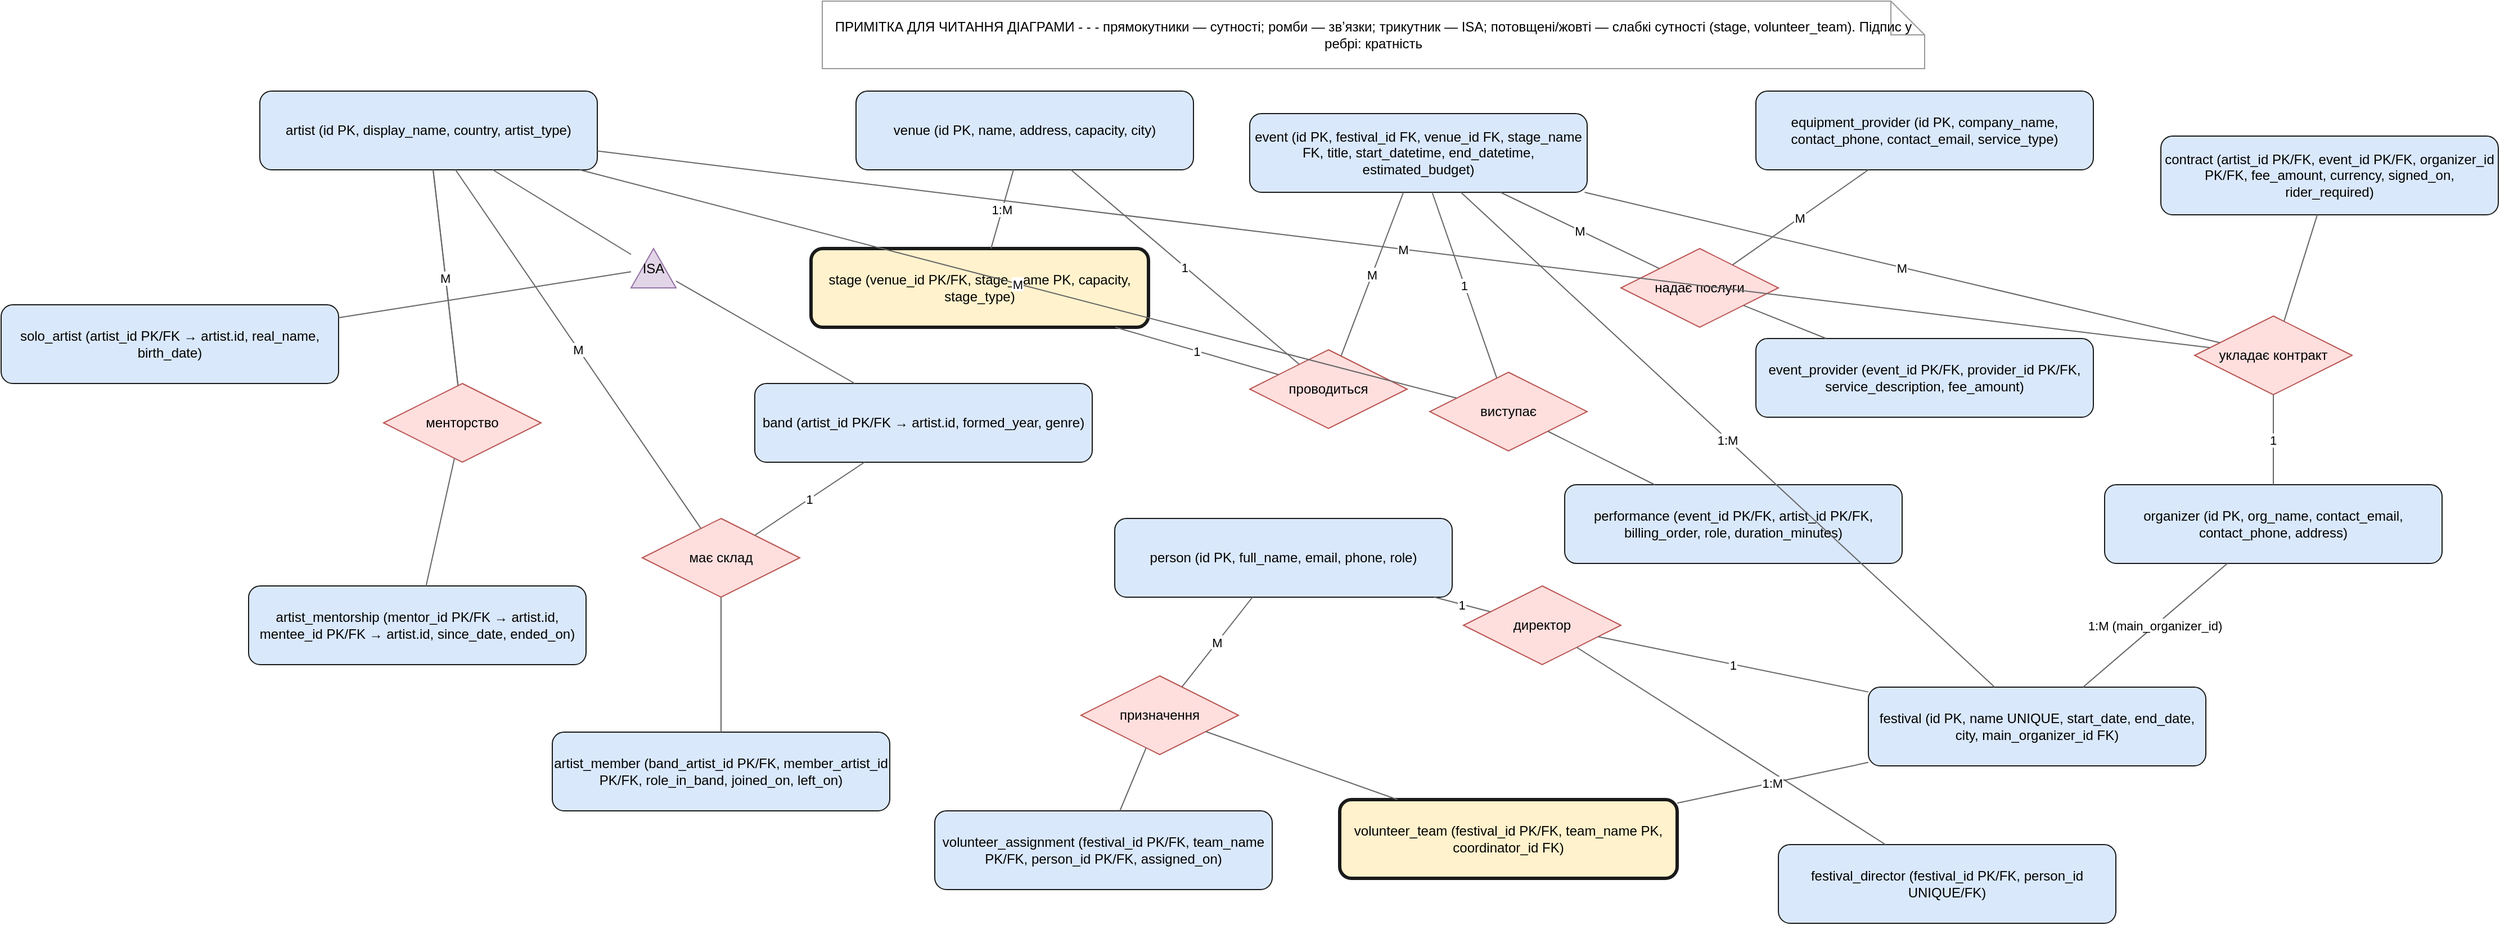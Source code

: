 <mxfile version="28.2.0" pages="2">
  <diagram id="festival_er" name="festival_db ER">
    <mxGraphModel dx="5151" dy="1624" grid="1" gridSize="10" guides="1" tooltips="1" connect="1" arrows="1" fold="1" page="1" pageScale="1" pageWidth="2200" pageHeight="1600" math="0" shadow="0">
      <root>
        <mxCell id="0" value="" />
        <mxCell id="1" value="" parent="0" />
        <mxCell id="3" value="artist (id PK, display_name, country, artist_type)" style="shape=rectangle;rounded=1;whiteSpace=wrap;glass=0;strokeColor=#1a1a1a;fillColor=#dae8fc;" parent="1" vertex="1">
          <mxGeometry x="-150" y="90" width="300" height="70" as="geometry" />
        </mxCell>
        <mxCell id="4" value="solo_artist (artist_id PK/FK → artist.id, real_name, birth_date)" style="shape=rectangle;rounded=1;whiteSpace=wrap;glass=0;strokeColor=#1a1a1a;fillColor=#dae8fc;" parent="1" vertex="1">
          <mxGeometry x="-380" y="280" width="300" height="70" as="geometry" />
        </mxCell>
        <mxCell id="5" value="band (artist_id PK/FK → artist.id, formed_year, genre)" style="shape=rectangle;rounded=1;whiteSpace=wrap;glass=0;strokeColor=#1a1a1a;fillColor=#dae8fc;" parent="1" vertex="1">
          <mxGeometry x="290" y="350" width="300" height="70" as="geometry" />
        </mxCell>
        <mxCell id="6" value="venue (id PK, name, address, capacity, city)" style="shape=rectangle;rounded=1;whiteSpace=wrap;glass=0;strokeColor=#1a1a1a;fillColor=#dae8fc;" parent="1" vertex="1">
          <mxGeometry x="380" y="90" width="300" height="70" as="geometry" />
        </mxCell>
        <mxCell id="7" value="stage (venue_id PK/FK, stage_name PK, capacity, stage_type)" style="shape=rectangle;rounded=1;whiteSpace=wrap;glass=0;strokeColor=#1a1a1a;fillColor=#fff2cc;strokeWidth=3;" parent="1" vertex="1">
          <mxGeometry x="340" y="230" width="300" height="70" as="geometry" />
        </mxCell>
        <mxCell id="8" value="event (id PK, festival_id FK, venue_id FK, stage_name FK, title, start_datetime, end_datetime, estimated_budget)" style="shape=rectangle;rounded=1;whiteSpace=wrap;glass=0;strokeColor=#1a1a1a;fillColor=#dae8fc;" parent="1" vertex="1">
          <mxGeometry x="730" y="110" width="300" height="70" as="geometry" />
        </mxCell>
        <mxCell id="9" value="equipment_provider (id PK, company_name, contact_phone, contact_email, service_type)" style="shape=rectangle;rounded=1;whiteSpace=wrap;glass=0;strokeColor=#1a1a1a;fillColor=#dae8fc;" parent="1" vertex="1">
          <mxGeometry x="1180" y="90" width="300" height="70" as="geometry" />
        </mxCell>
        <mxCell id="10" value="organizer (id PK, org_name, contact_email, contact_phone, address)" style="shape=rectangle;rounded=1;whiteSpace=wrap;glass=0;strokeColor=#1a1a1a;fillColor=#dae8fc;" parent="1" vertex="1">
          <mxGeometry x="1490" y="440" width="300" height="70" as="geometry" />
        </mxCell>
        <mxCell id="11" value="contract (artist_id PK/FK, event_id PK/FK, organizer_id PK/FK, fee_amount, currency, signed_on, rider_required)" style="shape=rectangle;rounded=1;whiteSpace=wrap;glass=0;strokeColor=#1a1a1a;fillColor=#dae8fc;" parent="1" vertex="1">
          <mxGeometry x="1540" y="130" width="300" height="70" as="geometry" />
        </mxCell>
        <mxCell id="12" value="performance (event_id PK/FK, artist_id PK/FK, billing_order, role, duration_minutes)" style="shape=rectangle;rounded=1;whiteSpace=wrap;glass=0;strokeColor=#1a1a1a;fillColor=#dae8fc;" parent="1" vertex="1">
          <mxGeometry x="1010" y="440" width="300" height="70" as="geometry" />
        </mxCell>
        <mxCell id="13" value="event_provider (event_id PK/FK, provider_id PK/FK, service_description, fee_amount)" style="shape=rectangle;rounded=1;whiteSpace=wrap;glass=0;strokeColor=#1a1a1a;fillColor=#dae8fc;" parent="1" vertex="1">
          <mxGeometry x="1180" y="310" width="300" height="70" as="geometry" />
        </mxCell>
        <mxCell id="14" value="festival (id PK, name UNIQUE, start_date, end_date, city, main_organizer_id FK)" style="shape=rectangle;rounded=1;whiteSpace=wrap;glass=0;strokeColor=#1a1a1a;fillColor=#dae8fc;" parent="1" vertex="1">
          <mxGeometry x="1280" y="620" width="300" height="70" as="geometry" />
        </mxCell>
        <mxCell id="15" value="person (id PK, full_name, email, phone, role)" style="shape=rectangle;rounded=1;whiteSpace=wrap;glass=0;strokeColor=#1a1a1a;fillColor=#dae8fc;" parent="1" vertex="1">
          <mxGeometry x="610" y="470" width="300" height="70" as="geometry" />
        </mxCell>
        <mxCell id="16" value="festival_director (festival_id PK/FK, person_id UNIQUE/FK)" style="shape=rectangle;rounded=1;whiteSpace=wrap;glass=0;strokeColor=#1a1a1a;fillColor=#dae8fc;" parent="1" vertex="1">
          <mxGeometry x="1200" y="760" width="300" height="70" as="geometry" />
        </mxCell>
        <mxCell id="17" value="volunteer_team (festival_id PK/FK, team_name PK, coordinator_id FK)" style="shape=rectangle;rounded=1;whiteSpace=wrap;glass=0;strokeColor=#1a1a1a;fillColor=#fff2cc;strokeWidth=3;" parent="1" vertex="1">
          <mxGeometry x="810" y="720" width="300" height="70" as="geometry" />
        </mxCell>
        <mxCell id="18" value="volunteer_assignment (festival_id PK/FK, team_name PK/FK, person_id PK/FK, assigned_on)" style="shape=rectangle;rounded=1;whiteSpace=wrap;glass=0;strokeColor=#1a1a1a;fillColor=#dae8fc;" parent="1" vertex="1">
          <mxGeometry x="450" y="730" width="300" height="70" as="geometry" />
        </mxCell>
        <mxCell id="19" value="artist_member (band_artist_id PK/FK, member_artist_id PK/FK, role_in_band, joined_on, left_on)" style="shape=rectangle;rounded=1;whiteSpace=wrap;glass=0;strokeColor=#1a1a1a;fillColor=#dae8fc;" parent="1" vertex="1">
          <mxGeometry x="110" y="660" width="300" height="70" as="geometry" />
        </mxCell>
        <mxCell id="20" value="artist_mentorship (mentor_id PK/FK → artist.id, mentee_id PK/FK → artist.id, since_date, ended_on)" style="shape=rectangle;rounded=1;whiteSpace=wrap;glass=0;strokeColor=#1a1a1a;fillColor=#dae8fc;" parent="1" vertex="1">
          <mxGeometry x="-160" y="530" width="300" height="70" as="geometry" />
        </mxCell>
        <mxCell id="21" value="ISA" style="shape=triangle;direction=north;whiteSpace=wrap;fillColor=#e1d5e7;strokeColor=#9673a6;" parent="1" vertex="1">
          <mxGeometry x="180" y="230" width="40" height="35" as="geometry" />
        </mxCell>
        <mxCell id="22" value="проводиться" style="shape=rhombus;perimeter=rhombusPerimeter;whiteSpace=wrap;fillColor=#ffdede;strokeColor=#b85450;" parent="1" vertex="1">
          <mxGeometry x="730" y="320" width="140" height="70" as="geometry" />
        </mxCell>
        <mxCell id="23" value="виступає" style="shape=rhombus;perimeter=rhombusPerimeter;whiteSpace=wrap;fillColor=#ffdede;strokeColor=#b85450;" parent="1" vertex="1">
          <mxGeometry x="890" y="340" width="140" height="70" as="geometry" />
        </mxCell>
        <mxCell id="24" value="надає послуги" style="shape=rhombus;perimeter=rhombusPerimeter;whiteSpace=wrap;fillColor=#ffdede;strokeColor=#b85450;" parent="1" vertex="1">
          <mxGeometry x="1060" y="230" width="140" height="70" as="geometry" />
        </mxCell>
        <mxCell id="25" value="укладає контракт" style="shape=rhombus;perimeter=rhombusPerimeter;whiteSpace=wrap;fillColor=#ffdede;strokeColor=#b85450;" parent="1" vertex="1">
          <mxGeometry x="1570" y="290" width="140" height="70" as="geometry" />
        </mxCell>
        <mxCell id="26" value="менторство" style="shape=rhombus;perimeter=rhombusPerimeter;whiteSpace=wrap;fillColor=#ffdede;strokeColor=#b85450;" parent="1" vertex="1">
          <mxGeometry x="-40" y="350" width="140" height="70" as="geometry" />
        </mxCell>
        <mxCell id="27" value="директор" style="shape=rhombus;perimeter=rhombusPerimeter;whiteSpace=wrap;fillColor=#ffdede;strokeColor=#b85450;" parent="1" vertex="1">
          <mxGeometry x="920" y="530" width="140" height="70" as="geometry" />
        </mxCell>
        <mxCell id="28" value="призначення" style="shape=rhombus;perimeter=rhombusPerimeter;whiteSpace=wrap;fillColor=#ffdede;strokeColor=#b85450;" parent="1" vertex="1">
          <mxGeometry x="580" y="610" width="140" height="70" as="geometry" />
        </mxCell>
        <mxCell id="29" value="має склад" style="shape=rhombus;perimeter=rhombusPerimeter;whiteSpace=wrap;fillColor=#ffdede;strokeColor=#b85450;" parent="1" vertex="1">
          <mxGeometry x="190" y="470" width="140" height="70" as="geometry" />
        </mxCell>
        <mxCell id="30" value="" style="endArrow=none;startArrow=none;strokeColor=#666666;" parent="1" source="3" target="21" edge="1">
          <mxGeometry relative="1" as="geometry" />
        </mxCell>
        <mxCell id="31" value="" style="endArrow=none;startArrow=none;strokeColor=#666666;" parent="1" source="21" target="4" edge="1">
          <mxGeometry relative="1" as="geometry" />
        </mxCell>
        <mxCell id="32" value="" style="endArrow=none;startArrow=none;strokeColor=#666666;" parent="1" source="21" target="5" edge="1">
          <mxGeometry relative="1" as="geometry" />
        </mxCell>
        <mxCell id="33" value="M" style="endArrow=none;startArrow=none;strokeColor=#666666;" parent="1" source="8" target="22" edge="1">
          <mxGeometry relative="1" as="geometry" />
        </mxCell>
        <mxCell id="34" value="1" style="endArrow=none;startArrow=none;strokeColor=#666666;" parent="1" source="22" target="7" edge="1">
          <mxGeometry relative="1" as="geometry" />
        </mxCell>
        <mxCell id="35" value="1" style="endArrow=none;startArrow=none;strokeColor=#666666;" parent="1" source="22" target="6" edge="1">
          <mxGeometry relative="1" as="geometry" />
        </mxCell>
        <mxCell id="36" value="1" style="endArrow=none;startArrow=none;strokeColor=#666666;" parent="1" source="8" target="23" edge="1">
          <mxGeometry relative="1" as="geometry" />
        </mxCell>
        <mxCell id="37" value="M" style="endArrow=none;startArrow=none;strokeColor=#666666;" parent="1" source="23" target="3" edge="1">
          <mxGeometry relative="1" as="geometry" />
        </mxCell>
        <mxCell id="38" value="" style="endArrow=none;startArrow=none;strokeColor=#666666;" parent="1" source="23" target="12" edge="1">
          <mxGeometry relative="1" as="geometry" />
        </mxCell>
        <mxCell id="39" value="M" style="endArrow=none;startArrow=none;strokeColor=#666666;" parent="1" source="8" target="24" edge="1">
          <mxGeometry relative="1" as="geometry" />
        </mxCell>
        <mxCell id="40" value="M" style="endArrow=none;startArrow=none;strokeColor=#666666;" parent="1" source="24" target="9" edge="1">
          <mxGeometry relative="1" as="geometry" />
        </mxCell>
        <mxCell id="41" value="" style="endArrow=none;startArrow=none;strokeColor=#666666;" parent="1" source="24" target="13" edge="1">
          <mxGeometry relative="1" as="geometry" />
        </mxCell>
        <mxCell id="42" value="M" style="endArrow=none;startArrow=none;strokeColor=#666666;" parent="1" source="3" target="25" edge="1">
          <mxGeometry relative="1" as="geometry" />
        </mxCell>
        <mxCell id="43" value="M" style="endArrow=none;startArrow=none;strokeColor=#666666;" parent="1" source="8" target="25" edge="1">
          <mxGeometry relative="1" as="geometry" />
        </mxCell>
        <mxCell id="44" value="1" style="endArrow=none;startArrow=none;strokeColor=#666666;" parent="1" source="10" target="25" edge="1">
          <mxGeometry relative="1" as="geometry" />
        </mxCell>
        <mxCell id="45" value="" style="endArrow=none;startArrow=none;strokeColor=#666666;" parent="1" source="25" target="11" edge="1">
          <mxGeometry relative="1" as="geometry" />
        </mxCell>
        <mxCell id="46" value="1" style="endArrow=none;startArrow=none;strokeColor=#666666;" parent="1" source="14" target="27" edge="1">
          <mxGeometry relative="1" as="geometry" />
        </mxCell>
        <mxCell id="47" value="1" style="endArrow=none;startArrow=none;strokeColor=#666666;" parent="1" source="27" target="15" edge="1">
          <mxGeometry relative="1" as="geometry" />
        </mxCell>
        <mxCell id="48" value="" style="endArrow=none;startArrow=none;strokeColor=#666666;" parent="1" source="27" target="16" edge="1">
          <mxGeometry relative="1" as="geometry" />
        </mxCell>
        <mxCell id="49" value="1:M" style="endArrow=none;startArrow=none;strokeColor=#666666;" parent="1" source="14" target="17" edge="1">
          <mxGeometry relative="1" as="geometry" />
        </mxCell>
        <mxCell id="50" value="" style="endArrow=none;startArrow=none;strokeColor=#666666;" parent="1" source="17" target="28" edge="1">
          <mxGeometry relative="1" as="geometry" />
        </mxCell>
        <mxCell id="51" value="M" style="endArrow=none;startArrow=none;strokeColor=#666666;" parent="1" source="28" target="15" edge="1">
          <mxGeometry relative="1" as="geometry" />
        </mxCell>
        <mxCell id="52" value="" style="endArrow=none;startArrow=none;strokeColor=#666666;" parent="1" source="28" target="18" edge="1">
          <mxGeometry relative="1" as="geometry" />
        </mxCell>
        <mxCell id="53" value="1" style="endArrow=none;startArrow=none;strokeColor=#666666;" parent="1" source="5" target="29" edge="1">
          <mxGeometry relative="1" as="geometry" />
        </mxCell>
        <mxCell id="54" value="" style="endArrow=none;startArrow=none;strokeColor=#666666;" parent="1" source="29" target="19" edge="1">
          <mxGeometry relative="1" as="geometry" />
        </mxCell>
        <mxCell id="55" value="M" style="endArrow=none;startArrow=none;strokeColor=#666666;" parent="1" source="29" target="3" edge="1">
          <mxGeometry relative="1" as="geometry" />
        </mxCell>
        <mxCell id="56" value="1" style="endArrow=none;startArrow=none;strokeColor=#666666;" parent="1" source="3" target="26" edge="1">
          <mxGeometry relative="1" as="geometry" />
        </mxCell>
        <mxCell id="57" value="" style="endArrow=none;startArrow=none;strokeColor=#666666;" parent="1" source="26" target="20" edge="1">
          <mxGeometry relative="1" as="geometry" />
        </mxCell>
        <mxCell id="58" value="M" style="endArrow=none;startArrow=none;strokeColor=#666666;" parent="1" source="26" target="3" edge="1">
          <mxGeometry relative="1" as="geometry" />
        </mxCell>
        <mxCell id="59" value="1:M (main_organizer_id)" style="endArrow=none;startArrow=none;strokeColor=#666666;" parent="1" source="10" target="14" edge="1">
          <mxGeometry relative="1" as="geometry" />
        </mxCell>
        <mxCell id="60" value="1:M" style="endArrow=none;startArrow=none;strokeColor=#666666;" parent="1" source="14" target="8" edge="1">
          <mxGeometry relative="1" as="geometry" />
        </mxCell>
        <mxCell id="61" value="1:M" style="endArrow=none;startArrow=none;strokeColor=#666666;" parent="1" source="6" target="7" edge="1">
          <mxGeometry relative="1" as="geometry" />
        </mxCell>
        <mxCell id="62" value="ПРИМІТКА ДЛЯ ЧИТАННЯ ДІАГРАМИ - - - прямокутники — сутності; ромби — звʼязки; трикутник — ISA; потовщені/жовті — слабкі сутності (stage, volunteer_team). Підпис у ребрі: кратність" style="shape=note;whiteSpace=wrap;fillColor=#ffffff;strokeColor=#999999;" parent="1" vertex="1">
          <mxGeometry x="350" y="10" width="980" height="60" as="geometry" />
        </mxCell>
      </root>
    </mxGraphModel>
  </diagram>
  <diagram id="Y1_I8pDZqnMT322Xc2PK" name="МІЙ-варіант -2">
    <mxGraphModel dx="2066" dy="1137" grid="1" gridSize="10" guides="1" tooltips="1" connect="1" arrows="1" fold="1" page="1" pageScale="1" pageWidth="827" pageHeight="1169" math="0" shadow="0">
      <root>
        <mxCell id="0" />
        <mxCell id="1" parent="0" />
        <mxCell id="G8_TUxfOAaP_bL-17mgX-1" value="&lt;&lt;b&gt;organizer&lt;/b&gt;&gt;&lt;br/&gt;* id&lt;br/&gt;org_name (U)&lt;br/&gt;contact_email&lt;br/&gt;contact_phone&lt;br/&gt;address" style="rounded=1;whiteSpace=wrap;html=1;fillColor=#6a00ff;strokeColor=#3700CC;fontColor=#ffffff;" parent="1" vertex="1">
          <mxGeometry x="1810" y="600" width="270" height="200" as="geometry" />
        </mxCell>
        <mxCell id="G8_TUxfOAaP_bL-17mgX-2" value="&lt;&lt;b&gt;person&lt;/b&gt;&gt;&lt;br/&gt;* id&lt;br/&gt;full_name&lt;br/&gt;email&lt;br/&gt;phone&lt;br/&gt;role (ENUM person_role)" style="rounded=1;whiteSpace=wrap;html=1;fillColor=#6a00ff;strokeColor=#3700CC;fontColor=#ffffff;" parent="1" vertex="1">
          <mxGeometry x="270" y="1350" width="270" height="200" as="geometry" />
        </mxCell>
        <mxCell id="G8_TUxfOAaP_bL-17mgX-3" value="&lt;&lt;b&gt;festival&lt;/b&gt;&gt;&lt;br/&gt;* id&lt;br/&gt;name (U)&lt;br/&gt;start_date&lt;br/&gt;end_date&lt;br/&gt;city&lt;br/&gt;main_organizer_id (FK→organizer.id)" style="rounded=1;whiteSpace=wrap;html=1;fillColor=#6a00ff;strokeColor=#3700CC;fontColor=#ffffff;" parent="1" vertex="1">
          <mxGeometry x="1260" y="930" width="270" height="200" as="geometry" />
        </mxCell>
        <mxCell id="G8_TUxfOAaP_bL-17mgX-4" value="&lt;&lt;b&gt;festival_director&lt;/b&gt;&gt;&lt;br/&gt;* festival_id (PK/FK→festival.id)&lt;br/&gt;person_id (U, FK→person.id)" style="rounded=1;whiteSpace=wrap;html=1;fillColor=#6a00ff;strokeColor=#3700CC;fontColor=#ffffff;" parent="1" vertex="1">
          <mxGeometry x="870" y="1510" width="270" height="140" as="geometry" />
        </mxCell>
        <mxCell id="G8_TUxfOAaP_bL-17mgX-5" value="&lt;&lt;b&gt;venue&lt;/b&gt;&gt;&lt;br/&gt;* id&lt;br/&gt;name&lt;br/&gt;address&lt;br/&gt;capacity&lt;br/&gt;city" style="rounded=1;whiteSpace=wrap;html=1;fillColor=#6a00ff;fontColor=#ffffff;strokeColor=#3700CC;" parent="1" vertex="1">
          <mxGeometry x="1250" y="1210" width="270" height="200" as="geometry" />
        </mxCell>
        <mxCell id="G8_TUxfOAaP_bL-17mgX-6" value="&lt;&lt;b&gt;event&lt;/b&gt;&gt;&lt;br/&gt;* id&lt;br/&gt;festival_id (FK→festival.id)&lt;br/&gt;venue_id (FK→venue.id)&lt;br/&gt;stage_name (FK part→stage)&lt;br/&gt;title&lt;br/&gt;start_datetime&lt;br/&gt;end_datetime&lt;br/&gt;estimated_budget" style="rounded=1;whiteSpace=wrap;html=1;fillColor=#6a00ff;strokeColor=#3700CC;fontColor=#ffffff;" parent="1" vertex="1">
          <mxGeometry x="1810" y="1120" width="270" height="200" as="geometry" />
        </mxCell>
        <mxCell id="G8_TUxfOAaP_bL-17mgX-7" value="&lt;&lt;b&gt;artist&lt;/b&gt;&gt;&lt;br/&gt;* id&lt;br/&gt;display_name&lt;br/&gt;country&lt;br/&gt;artist_type (ENUM artist_type)" style="rounded=1;whiteSpace=wrap;html=1;fillColor=#6a00ff;strokeColor=#3700CC;fontColor=#ffffff;" parent="1" vertex="1">
          <mxGeometry x="1960" y="1614" width="270" height="140" as="geometry" />
        </mxCell>
        <mxCell id="G8_TUxfOAaP_bL-17mgX-8" value="&lt;&lt;b&gt;solo_artist&lt;/b&gt;&gt;&lt;br/&gt;* artist_id (PK/FK→artist.id)&lt;br/&gt;real_name&lt;br/&gt;birth_date" style="rounded=1;whiteSpace=wrap;html=1;fillColor=#6a00ff;strokeColor=#3700CC;fontColor=#ffffff;" parent="1" vertex="1">
          <mxGeometry x="2040" y="2100" width="270" height="140" as="geometry" />
        </mxCell>
        <mxCell id="G8_TUxfOAaP_bL-17mgX-9" value="&lt;&lt;b&gt;band&lt;/b&gt;&gt;&lt;br/&gt;* artist_id (PK/FK→artist.id)&lt;br/&gt;formed_year&lt;br/&gt;genre" style="rounded=1;whiteSpace=wrap;html=1;fillColor=#6a00ff;strokeColor=#3700CC;fontColor=#ffffff;" parent="1" vertex="1">
          <mxGeometry x="2340" y="1950" width="270" height="140" as="geometry" />
        </mxCell>
        <mxCell id="G8_TUxfOAaP_bL-17mgX-10" value="&lt;&lt;b&gt;artist_member&lt;/b&gt;&gt;&lt;br/&gt;* (band_artist_id, member_artist_id)&lt;br/&gt;role_in_band (ENUM membership_role)&lt;br/&gt;joined_on&lt;br/&gt;left_on" style="rounded=1;whiteSpace=wrap;html=1;fillColor=#6a00ff;strokeColor=#3700CC;fontColor=#ffffff;" parent="1" vertex="1">
          <mxGeometry x="1570" y="2110" width="270" height="140" as="geometry" />
        </mxCell>
        <mxCell id="G8_TUxfOAaP_bL-17mgX-11" value="&lt;&lt;b&gt;performance&lt;/b&gt;&gt;&lt;br/&gt;* (event_id, artist_id)&lt;br/&gt;billing_order&lt;br/&gt;role&lt;br/&gt;duration_minutes" style="rounded=1;whiteSpace=wrap;html=1;fillColor=#6a00ff;strokeColor=#3700CC;fontColor=#ffffff;" parent="1" vertex="1">
          <mxGeometry x="1580" y="1780" width="270" height="140" as="geometry" />
        </mxCell>
        <mxCell id="G8_TUxfOAaP_bL-17mgX-12" value="&lt;&lt;b&gt;equipment_provider&lt;/b&gt;&gt;&lt;br/&gt;* id&lt;br/&gt;company_name&lt;br/&gt;contact_phone&lt;br/&gt;contact_email&lt;br/&gt;service_type" style="rounded=1;whiteSpace=wrap;html=1;fillColor=#6a00ff;strokeColor=#3700CC;fontColor=#ffffff;" parent="1" vertex="1">
          <mxGeometry x="2490" y="1320" width="270" height="200" as="geometry" />
        </mxCell>
        <mxCell id="G8_TUxfOAaP_bL-17mgX-13" value="&lt;&lt;b&gt;event_provider&lt;/b&gt;&gt;&lt;br/&gt;* (event_id, provider_id)&lt;br/&gt;service_description&lt;br/&gt;fee_amount" style="rounded=1;whiteSpace=wrap;html=1;fillColor=#6a00ff;strokeColor=#3700CC;fontColor=#ffffff;" parent="1" vertex="1">
          <mxGeometry x="2310" y="1570" width="270" height="140" as="geometry" />
        </mxCell>
        <mxCell id="G8_TUxfOAaP_bL-17mgX-14" value="&lt;&lt;b&gt;contract&lt;/b&gt;&gt;&lt;br/&gt;* (artist_id, event_id, organizer_id)&lt;br/&gt;fee_amount&lt;br/&gt;currency (ENUM payment_currency)&lt;br/&gt;signed_on&lt;br/&gt;rider_required" style="rounded=1;whiteSpace=wrap;html=1;fillColor=#6a00ff;strokeColor=#3700CC;fontColor=#ffffff;" parent="1" vertex="1">
          <mxGeometry x="2450" y="1040" width="270" height="200" as="geometry" />
        </mxCell>
        <mxCell id="G8_TUxfOAaP_bL-17mgX-15" value="&lt;&lt;b&gt;volunteer_team&lt;/b&gt;&gt;&lt;br/&gt;* (festival_id, team_name)&lt;br/&gt;coordinator_id (FK→person.id)" style="rounded=1;whiteSpace=wrap;html=1;fillColor=#6a00ff;strokeColor=#3700CC;fontColor=#ffffff;" parent="1" vertex="1">
          <mxGeometry x="260" y="910" width="270" height="140" as="geometry" />
        </mxCell>
        <mxCell id="G8_TUxfOAaP_bL-17mgX-16" value="&lt;&lt;b&gt;volunteer_assignment&lt;/b&gt;&gt;&lt;br/&gt;* (festival_id, team_name, person_id)&lt;br/&gt;assigned_on" style="rounded=1;whiteSpace=wrap;html=1;fillColor=#6a00ff;strokeColor=#3700CC;fontColor=#ffffff;" parent="1" vertex="1">
          <mxGeometry x="950" y="1810" width="270" height="140" as="geometry" />
        </mxCell>
        <mxCell id="G8_TUxfOAaP_bL-17mgX-17" value="&lt;&lt;b&gt;artist_mentorship&lt;/b&gt;&gt;&lt;br/&gt;* (mentor_id, mentee_id)&lt;br/&gt;since_date&lt;br/&gt;ended_on" style="rounded=1;whiteSpace=wrap;html=1;fillColor=#6a00ff;strokeColor=#3700CC;fontColor=#ffffff;" parent="1" vertex="1">
          <mxGeometry x="2520" y="1760" width="270" height="140" as="geometry" />
        </mxCell>
        <mxCell id="G8_TUxfOAaP_bL-17mgX-18" value="FK: main_organizer_id → organizer.id" style="endArrow=block;html=1;rounded=0;fillColor=#6a00ff;strokeColor=#3700CC;" parent="1" source="G8_TUxfOAaP_bL-17mgX-3" target="G8_TUxfOAaP_bL-17mgX-1" edge="1">
          <mxGeometry relative="1" as="geometry" />
        </mxCell>
        <mxCell id="G8_TUxfOAaP_bL-17mgX-19" value="PK/FK: festival_id → festival.id" style="endArrow=block;html=1;rounded=0;fillColor=#6a00ff;strokeColor=#3700CC;" parent="1" source="G8_TUxfOAaP_bL-17mgX-4" target="G8_TUxfOAaP_bL-17mgX-3" edge="1">
          <mxGeometry relative="1" as="geometry" />
        </mxCell>
        <mxCell id="G8_TUxfOAaP_bL-17mgX-20" value="FK: person_id → person.id" style="endArrow=block;html=1;rounded=0;fillColor=#6a00ff;strokeColor=#3700CC;" parent="1" source="G8_TUxfOAaP_bL-17mgX-4" target="G8_TUxfOAaP_bL-17mgX-2" edge="1">
          <mxGeometry relative="1" as="geometry" />
        </mxCell>
        <mxCell id="G8_TUxfOAaP_bL-17mgX-21" value="FK: venue_id → venue.id" style="endArrow=block;html=1;rounded=0;fillColor=#6a00ff;strokeColor=#3700CC;" parent="1" source="G8_TUxfOAaP_bL-17mgX-43" target="G8_TUxfOAaP_bL-17mgX-5" edge="1">
          <mxGeometry relative="1" as="geometry" />
        </mxCell>
        <mxCell id="G8_TUxfOAaP_bL-17mgX-22" value="FK: festival_id → festival.id" style="endArrow=block;html=1;rounded=0;fillColor=#6a00ff;strokeColor=#3700CC;" parent="1" source="G8_TUxfOAaP_bL-17mgX-6" target="G8_TUxfOAaP_bL-17mgX-3" edge="1">
          <mxGeometry relative="1" as="geometry" />
        </mxCell>
        <mxCell id="G8_TUxfOAaP_bL-17mgX-23" value="FK: venue_id → venue.id" style="endArrow=block;html=1;rounded=0;fillColor=#6a00ff;strokeColor=#3700CC;" parent="1" source="G8_TUxfOAaP_bL-17mgX-6" target="G8_TUxfOAaP_bL-17mgX-5" edge="1">
          <mxGeometry relative="1" as="geometry" />
        </mxCell>
        <mxCell id="G8_TUxfOAaP_bL-17mgX-24" value="FK: (venue_id, stage_name) → stage" style="endArrow=block;html=1;rounded=0;fillColor=#6a00ff;strokeColor=#3700CC;" parent="1" source="G8_TUxfOAaP_bL-17mgX-6" target="G8_TUxfOAaP_bL-17mgX-43" edge="1">
          <mxGeometry relative="1" as="geometry" />
        </mxCell>
        <mxCell id="G8_TUxfOAaP_bL-17mgX-25" value="PK/FK: artist_id → artist.id" style="endArrow=block;html=1;rounded=0;fillColor=#6a00ff;strokeColor=#3700CC;" parent="1" source="G8_TUxfOAaP_bL-17mgX-8" target="G8_TUxfOAaP_bL-17mgX-7" edge="1">
          <mxGeometry relative="1" as="geometry" />
        </mxCell>
        <mxCell id="G8_TUxfOAaP_bL-17mgX-26" value="PK/FK: artist_id → artist.id" style="endArrow=block;html=1;rounded=0;fillColor=#6a00ff;strokeColor=#3700CC;" parent="1" source="G8_TUxfOAaP_bL-17mgX-9" target="G8_TUxfOAaP_bL-17mgX-7" edge="1">
          <mxGeometry relative="1" as="geometry" />
        </mxCell>
        <mxCell id="G8_TUxfOAaP_bL-17mgX-27" value="FK: band_artist_id → artist.id" style="endArrow=block;html=1;rounded=0;fillColor=#6a00ff;strokeColor=#3700CC;" parent="1" source="G8_TUxfOAaP_bL-17mgX-10" target="G8_TUxfOAaP_bL-17mgX-7" edge="1">
          <mxGeometry relative="1" as="geometry" />
        </mxCell>
        <mxCell id="G8_TUxfOAaP_bL-17mgX-28" value="FK: member_artist_id → artist.id" style="endArrow=block;html=1;rounded=0;dashed=1;fillColor=#6a00ff;strokeColor=#3700CC;" parent="1" source="G8_TUxfOAaP_bL-17mgX-10" target="G8_TUxfOAaP_bL-17mgX-7" edge="1">
          <mxGeometry relative="1" as="geometry" />
        </mxCell>
        <mxCell id="G8_TUxfOAaP_bL-17mgX-29" value="FK: event_id → event.id" style="endArrow=block;html=1;rounded=0;fillColor=#6a00ff;strokeColor=#3700CC;" parent="1" source="G8_TUxfOAaP_bL-17mgX-11" target="G8_TUxfOAaP_bL-17mgX-6" edge="1">
          <mxGeometry relative="1" as="geometry" />
        </mxCell>
        <mxCell id="G8_TUxfOAaP_bL-17mgX-30" value="FK: artist_id → artist.id" style="endArrow=block;html=1;rounded=0;fillColor=#6a00ff;strokeColor=#3700CC;" parent="1" source="G8_TUxfOAaP_bL-17mgX-11" target="G8_TUxfOAaP_bL-17mgX-7" edge="1">
          <mxGeometry relative="1" as="geometry" />
        </mxCell>
        <mxCell id="G8_TUxfOAaP_bL-17mgX-31" value="FK: event_id → event.id" style="endArrow=block;html=1;rounded=0;fillColor=#6a00ff;strokeColor=#3700CC;" parent="1" source="G8_TUxfOAaP_bL-17mgX-13" target="G8_TUxfOAaP_bL-17mgX-6" edge="1">
          <mxGeometry relative="1" as="geometry" />
        </mxCell>
        <mxCell id="G8_TUxfOAaP_bL-17mgX-32" value="FK: provider_id → equipment_provider.id" style="endArrow=block;html=1;rounded=0;fillColor=#6a00ff;strokeColor=#3700CC;" parent="1" source="G8_TUxfOAaP_bL-17mgX-13" target="G8_TUxfOAaP_bL-17mgX-12" edge="1">
          <mxGeometry relative="1" as="geometry" />
        </mxCell>
        <mxCell id="G8_TUxfOAaP_bL-17mgX-33" value="FK: artist_id → artist.id" style="endArrow=block;html=1;rounded=0;fillColor=#6a00ff;strokeColor=#3700CC;" parent="1" source="G8_TUxfOAaP_bL-17mgX-14" target="G8_TUxfOAaP_bL-17mgX-7" edge="1">
          <mxGeometry relative="1" as="geometry" />
        </mxCell>
        <mxCell id="G8_TUxfOAaP_bL-17mgX-34" value="FK: event_id → event.id" style="endArrow=block;html=1;rounded=0;fillColor=#6a00ff;strokeColor=#3700CC;" parent="1" source="G8_TUxfOAaP_bL-17mgX-14" target="G8_TUxfOAaP_bL-17mgX-6" edge="1">
          <mxGeometry relative="1" as="geometry" />
        </mxCell>
        <mxCell id="G8_TUxfOAaP_bL-17mgX-35" value="FK: organizer_id → organizer.id" style="endArrow=block;html=1;rounded=0;fillColor=#6a00ff;strokeColor=#3700CC;" parent="1" source="G8_TUxfOAaP_bL-17mgX-14" target="G8_TUxfOAaP_bL-17mgX-1" edge="1">
          <mxGeometry relative="1" as="geometry" />
        </mxCell>
        <mxCell id="G8_TUxfOAaP_bL-17mgX-36" value="FK: festival_id → festival.id" style="endArrow=block;html=1;rounded=0;fillColor=#6a00ff;strokeColor=#3700CC;" parent="1" source="G8_TUxfOAaP_bL-17mgX-15" target="G8_TUxfOAaP_bL-17mgX-3" edge="1">
          <mxGeometry relative="1" as="geometry" />
        </mxCell>
        <mxCell id="G8_TUxfOAaP_bL-17mgX-37" value="FK: coordinator_id → person.id" style="endArrow=block;html=1;rounded=0;fillColor=#6a00ff;strokeColor=#3700CC;" parent="1" source="G8_TUxfOAaP_bL-17mgX-15" target="G8_TUxfOAaP_bL-17mgX-2" edge="1">
          <mxGeometry relative="1" as="geometry" />
        </mxCell>
        <mxCell id="G8_TUxfOAaP_bL-17mgX-38" value="FK: (festival_id, team_name) → volunteer_team" style="endArrow=block;html=1;rounded=0;fillColor=#6a00ff;strokeColor=#3700CC;" parent="1" source="G8_TUxfOAaP_bL-17mgX-43" target="G8_TUxfOAaP_bL-17mgX-15" edge="1">
          <mxGeometry relative="1" as="geometry" />
        </mxCell>
        <mxCell id="G8_TUxfOAaP_bL-17mgX-39" value="FK: person_id → person.id" style="endArrow=block;html=1;rounded=0;fillColor=#6a00ff;strokeColor=#3700CC;" parent="1" source="G8_TUxfOAaP_bL-17mgX-16" target="G8_TUxfOAaP_bL-17mgX-2" edge="1">
          <mxGeometry relative="1" as="geometry" />
        </mxCell>
        <mxCell id="G8_TUxfOAaP_bL-17mgX-40" value="FK: mentor_id → artist.id" style="endArrow=block;html=1;rounded=0;fillColor=#6a00ff;strokeColor=#3700CC;" parent="1" source="G8_TUxfOAaP_bL-17mgX-17" target="G8_TUxfOAaP_bL-17mgX-7" edge="1">
          <mxGeometry relative="1" as="geometry" />
        </mxCell>
        <mxCell id="G8_TUxfOAaP_bL-17mgX-41" value="FK: mentee_id → artist.id" style="endArrow=block;html=1;rounded=0;dashed=1;fillColor=#6a00ff;strokeColor=#3700CC;" parent="1" source="G8_TUxfOAaP_bL-17mgX-17" target="G8_TUxfOAaP_bL-17mgX-7" edge="1">
          <mxGeometry relative="1" as="geometry" />
        </mxCell>
        <mxCell id="G8_TUxfOAaP_bL-17mgX-42" value="" style="endArrow=block;html=1;rounded=0;fillColor=#6a00ff;strokeColor=#3700CC;" parent="1" source="G8_TUxfOAaP_bL-17mgX-16" target="G8_TUxfOAaP_bL-17mgX-43" edge="1">
          <mxGeometry relative="1" as="geometry">
            <mxPoint x="1502" y="1910" as="sourcePoint" />
            <mxPoint x="478" y="1050" as="targetPoint" />
          </mxGeometry>
        </mxCell>
        <mxCell id="G8_TUxfOAaP_bL-17mgX-43" value="&lt;&lt;b&gt;stage&lt;/b&gt;&gt;&lt;br/&gt;* (venue_id, stage_name)&lt;br/&gt;capacity&lt;br/&gt;stage_type" style="rounded=1;whiteSpace=wrap;html=1;fillColor=#6a00ff;strokeColor=#3700CC;fontColor=#ffffff;" parent="1" vertex="1">
          <mxGeometry x="1270" y="1560" width="270" height="140" as="geometry" />
        </mxCell>
      </root>
    </mxGraphModel>
  </diagram>
</mxfile>
